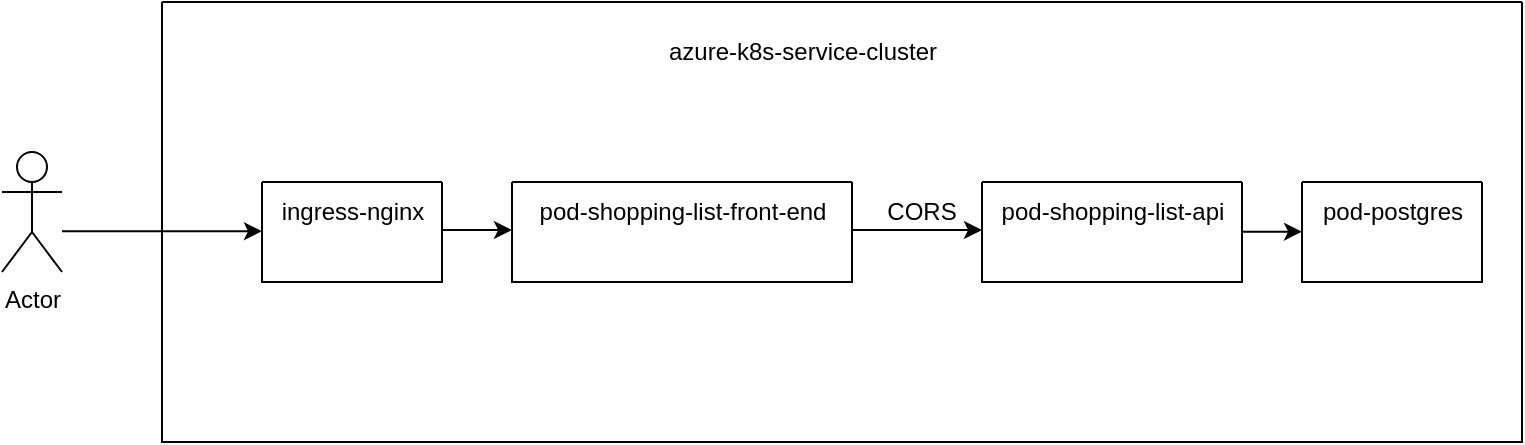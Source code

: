 <mxfile version="22.0.2" type="device">
  <diagram name="Page-1" id="Zm7NWWKcjck-q3p3Zucb">
    <mxGraphModel dx="891" dy="683" grid="1" gridSize="10" guides="1" tooltips="1" connect="1" arrows="1" fold="1" page="1" pageScale="1" pageWidth="850" pageHeight="1100" math="0" shadow="0">
      <root>
        <mxCell id="0" />
        <mxCell id="1" parent="0" />
        <mxCell id="FThKstfr-nVgRxaPIptx-2" value="" style="swimlane;startSize=0;container=0;" parent="1" vertex="1">
          <mxGeometry x="140" y="160" width="680" height="220" as="geometry" />
        </mxCell>
        <mxCell id="9a8LMXuzH3HCVktq-myP-6" value="" style="swimlane;startSize=0;" vertex="1" parent="FThKstfr-nVgRxaPIptx-2">
          <mxGeometry x="50" y="90" width="90" height="50" as="geometry" />
        </mxCell>
        <mxCell id="9a8LMXuzH3HCVktq-myP-7" value="ingress-nginx" style="text;html=1;align=center;verticalAlign=middle;resizable=0;points=[];autosize=1;strokeColor=none;fillColor=none;" vertex="1" parent="9a8LMXuzH3HCVktq-myP-6">
          <mxGeometry width="90" height="30" as="geometry" />
        </mxCell>
        <mxCell id="FThKstfr-nVgRxaPIptx-3" value="azure-k8s-service-cluster" style="text;html=1;align=center;verticalAlign=middle;resizable=0;points=[];autosize=1;strokeColor=none;fillColor=none;container=0;" parent="FThKstfr-nVgRxaPIptx-2" vertex="1">
          <mxGeometry x="240" y="10" width="160" height="30" as="geometry" />
        </mxCell>
        <mxCell id="9a8LMXuzH3HCVktq-myP-11" value="" style="edgeStyle=orthogonalEdgeStyle;rounded=0;orthogonalLoop=1;jettySize=auto;html=1;" edge="1" parent="FThKstfr-nVgRxaPIptx-2">
          <mxGeometry relative="1" as="geometry">
            <mxPoint x="-50" y="114.6" as="sourcePoint" />
            <mxPoint x="50" y="114.6" as="targetPoint" />
          </mxGeometry>
        </mxCell>
        <mxCell id="9a8LMXuzH3HCVktq-myP-12" value="CORS" style="text;html=1;strokeColor=none;fillColor=none;align=center;verticalAlign=middle;whiteSpace=wrap;rounded=0;" vertex="1" parent="FThKstfr-nVgRxaPIptx-2">
          <mxGeometry x="350" y="90" width="60" height="30" as="geometry" />
        </mxCell>
        <mxCell id="FThKstfr-nVgRxaPIptx-10" value="" style="swimlane;startSize=0;container=0;" parent="FThKstfr-nVgRxaPIptx-2" vertex="1">
          <mxGeometry x="570" y="90" width="90" height="50" as="geometry" />
        </mxCell>
        <mxCell id="FThKstfr-nVgRxaPIptx-15" value="" style="edgeStyle=orthogonalEdgeStyle;rounded=0;orthogonalLoop=1;jettySize=auto;html=1;" parent="FThKstfr-nVgRxaPIptx-2" edge="1">
          <mxGeometry relative="1" as="geometry">
            <mxPoint x="540" y="114.83" as="sourcePoint" />
            <mxPoint x="570" y="114.83" as="targetPoint" />
          </mxGeometry>
        </mxCell>
        <mxCell id="FThKstfr-nVgRxaPIptx-9" value="pod-shopping-list-api" style="text;html=1;align=center;verticalAlign=middle;resizable=0;points=[];autosize=1;strokeColor=none;fillColor=none;container=0;" parent="FThKstfr-nVgRxaPIptx-2" vertex="1">
          <mxGeometry x="410" y="90" width="130" height="30" as="geometry" />
        </mxCell>
        <mxCell id="FThKstfr-nVgRxaPIptx-8" value="" style="swimlane;startSize=0;container=0;" parent="FThKstfr-nVgRxaPIptx-2" vertex="1">
          <mxGeometry x="410" y="90" width="130" height="50" as="geometry" />
        </mxCell>
        <mxCell id="FThKstfr-nVgRxaPIptx-5" value="" style="swimlane;startSize=0;container=0;" parent="1" vertex="1">
          <mxGeometry x="315" y="250" width="170" height="50" as="geometry" />
        </mxCell>
        <mxCell id="9a8LMXuzH3HCVktq-myP-13" value="" style="edgeStyle=orthogonalEdgeStyle;rounded=0;orthogonalLoop=1;jettySize=auto;html=1;" edge="1" parent="1">
          <mxGeometry relative="1" as="geometry">
            <mxPoint x="485" y="274.04" as="sourcePoint" />
            <mxPoint x="550" y="274.04" as="targetPoint" />
            <Array as="points">
              <mxPoint x="520" y="274" />
              <mxPoint x="520" y="274" />
            </Array>
          </mxGeometry>
        </mxCell>
        <mxCell id="FThKstfr-nVgRxaPIptx-7" value="pod-shopping-list-front-end" style="text;html=1;align=center;verticalAlign=middle;resizable=0;points=[];autosize=1;strokeColor=none;fillColor=none;container=0;" parent="1" vertex="1">
          <mxGeometry x="315" y="250" width="170" height="30" as="geometry" />
        </mxCell>
        <mxCell id="FThKstfr-nVgRxaPIptx-11" value="pod-postgres" style="text;html=1;align=center;verticalAlign=middle;resizable=0;points=[];autosize=1;strokeColor=none;fillColor=none;container=0;" parent="1" vertex="1">
          <mxGeometry x="710" y="250" width="90" height="30" as="geometry" />
        </mxCell>
        <mxCell id="9a8LMXuzH3HCVktq-myP-8" value="" style="edgeStyle=orthogonalEdgeStyle;rounded=0;orthogonalLoop=1;jettySize=auto;html=1;" edge="1" parent="1">
          <mxGeometry relative="1" as="geometry">
            <mxPoint x="280" y="274" as="sourcePoint" />
            <mxPoint x="315" y="274.04" as="targetPoint" />
            <Array as="points">
              <mxPoint x="295" y="274" />
              <mxPoint x="295" y="274" />
            </Array>
          </mxGeometry>
        </mxCell>
        <mxCell id="9a8LMXuzH3HCVktq-myP-10" value="Actor" style="shape=umlActor;verticalLabelPosition=bottom;verticalAlign=top;html=1;outlineConnect=0;" vertex="1" parent="1">
          <mxGeometry x="60" y="235" width="30" height="60" as="geometry" />
        </mxCell>
      </root>
    </mxGraphModel>
  </diagram>
</mxfile>
